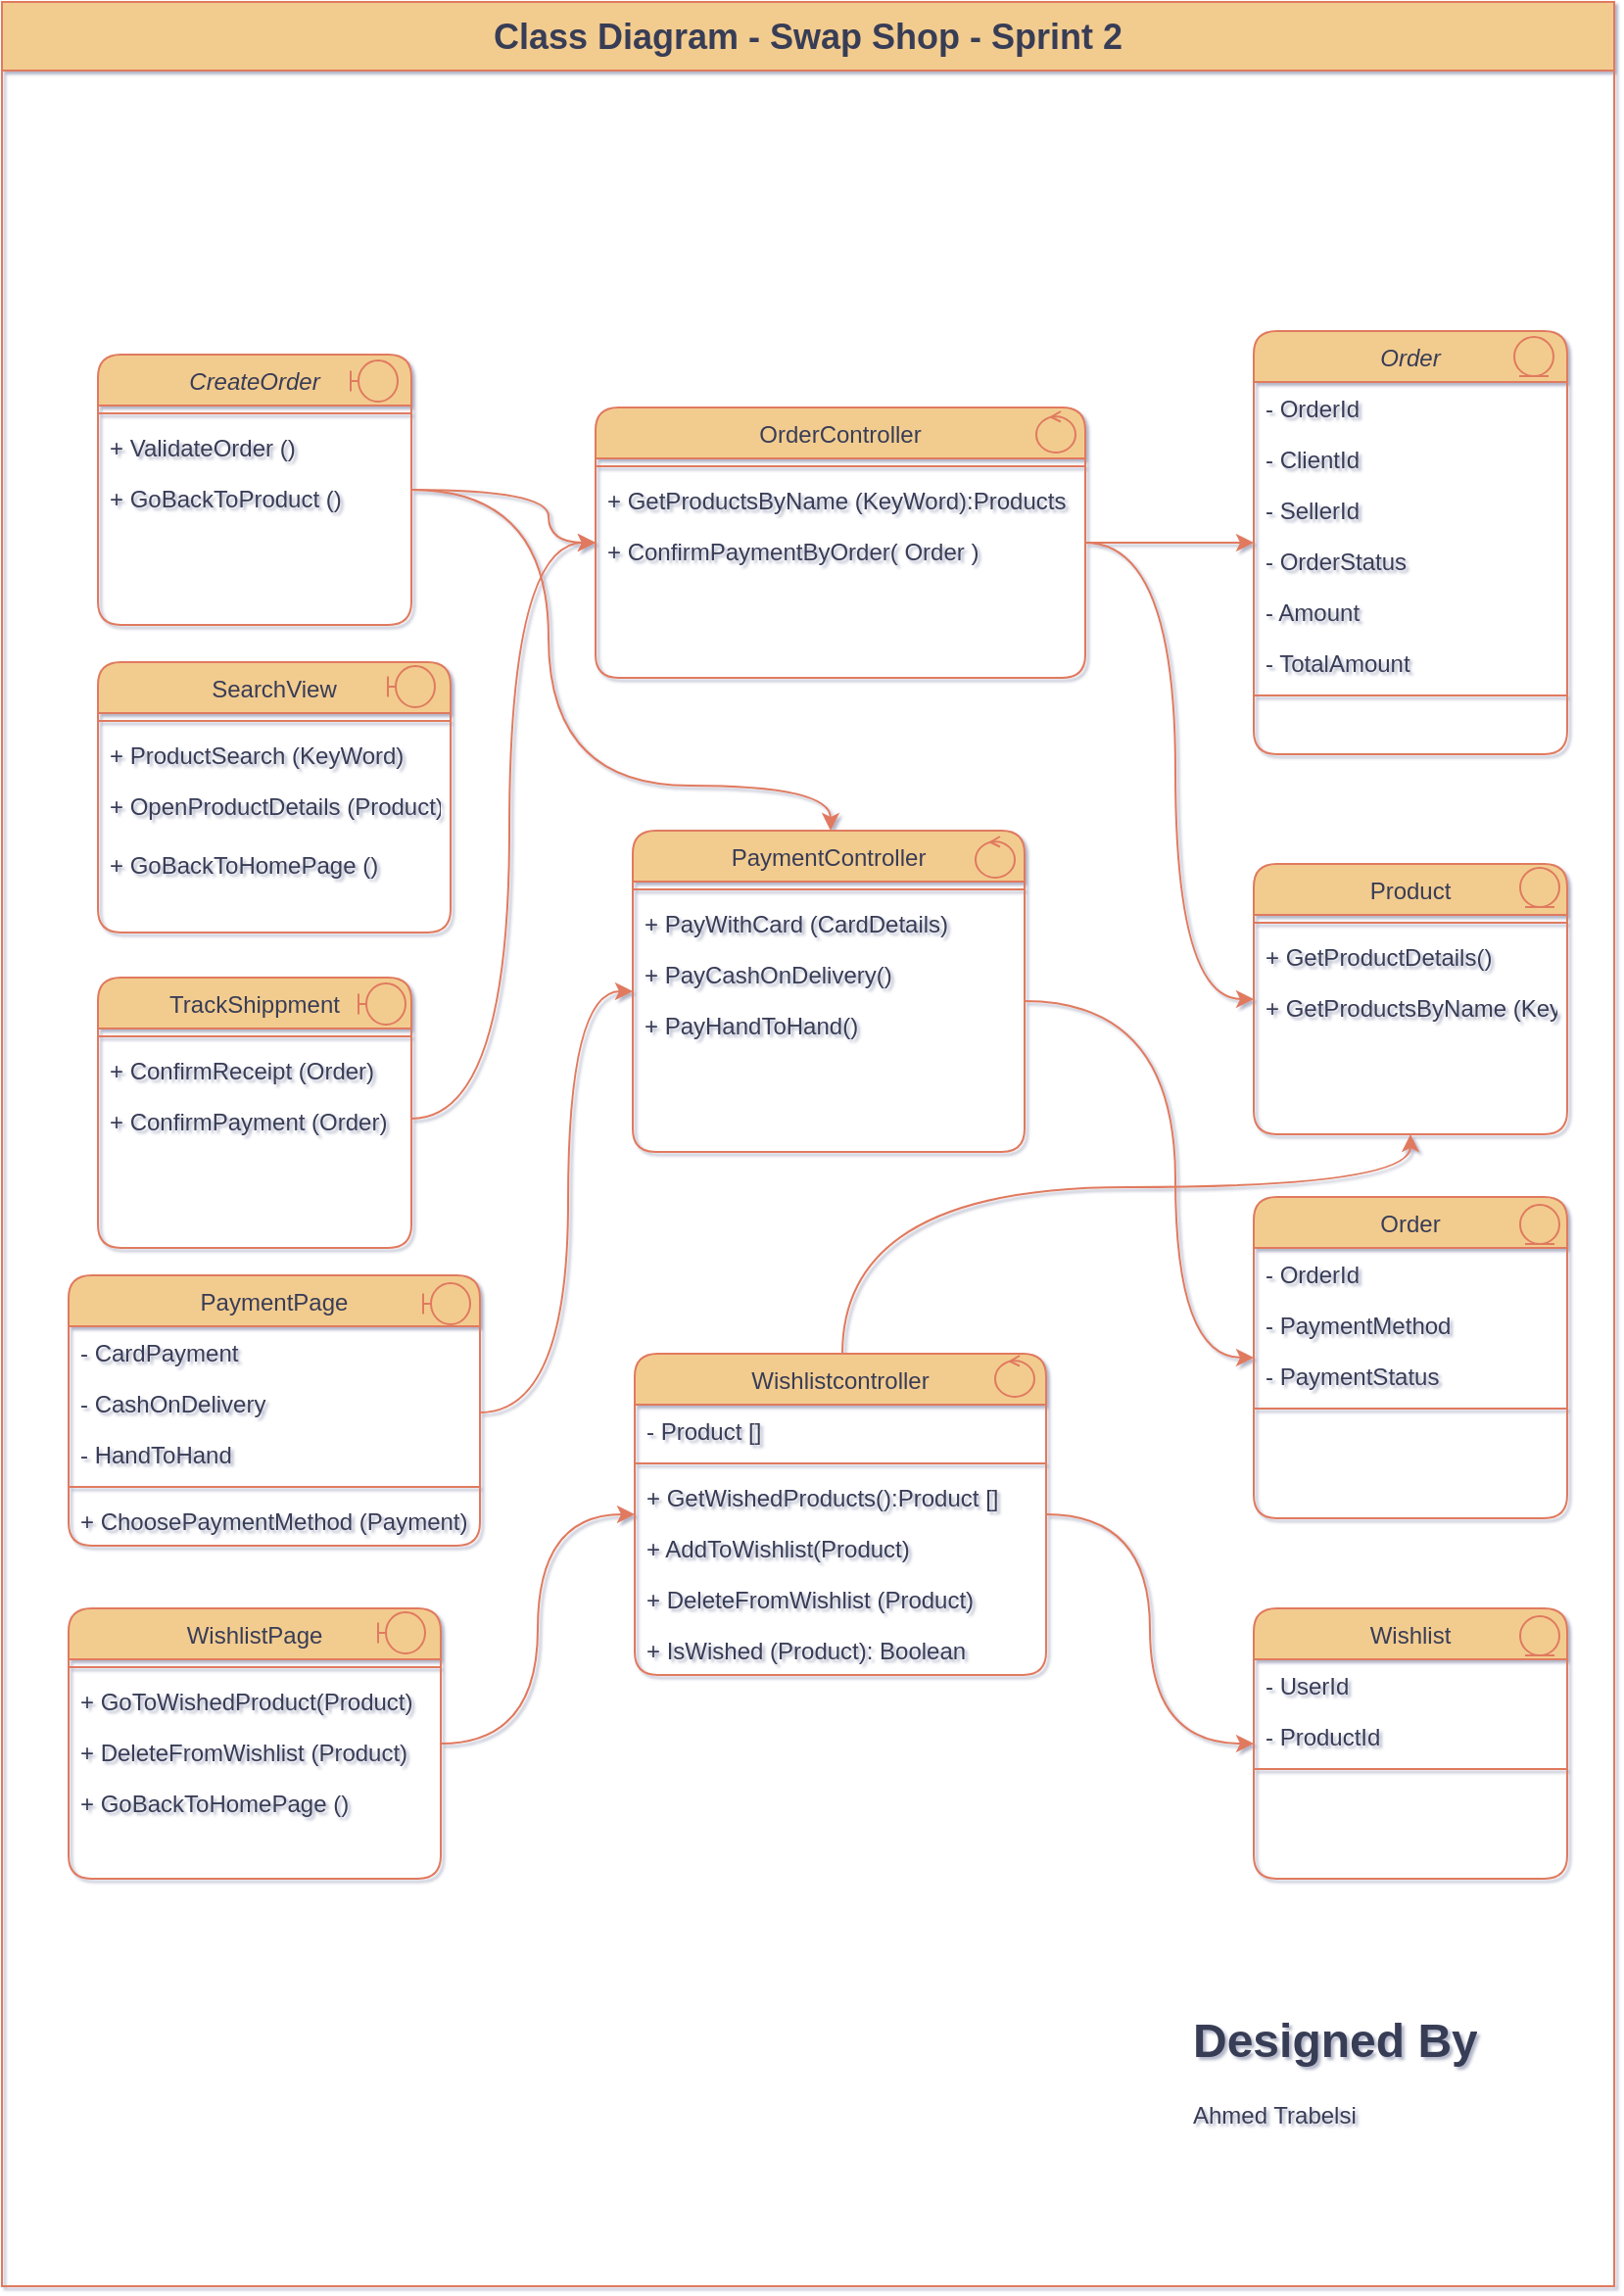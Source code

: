 <mxfile version="22.0.2" type="device">
  <diagram id="C5RBs43oDa-KdzZeNtuy" name="Page-1">
    <mxGraphModel dx="1502" dy="655" grid="0" gridSize="10" guides="1" tooltips="1" connect="1" arrows="1" fold="1" page="1" pageScale="1" pageWidth="827" pageHeight="1169" background="#ffffff" math="0" shadow="1">
      <root>
        <mxCell id="WIyWlLk6GJQsqaUBKTNV-0" />
        <mxCell id="WIyWlLk6GJQsqaUBKTNV-1" parent="WIyWlLk6GJQsqaUBKTNV-0" />
        <mxCell id="4OB7q-Y12SrqZ4wM3-Ps-79" style="edgeStyle=orthogonalEdgeStyle;orthogonalLoop=1;jettySize=auto;html=1;labelBackgroundColor=none;strokeColor=#E07A5F;fontColor=default;curved=1;" edge="1" parent="WIyWlLk6GJQsqaUBKTNV-1" source="zkfFHV4jXpPFQw0GAbJ--0" target="4OB7q-Y12SrqZ4wM3-Ps-6">
          <mxGeometry relative="1" as="geometry">
            <Array as="points">
              <mxPoint x="280" y="249" />
              <mxPoint x="280" y="276" />
            </Array>
          </mxGeometry>
        </mxCell>
        <mxCell id="4OB7q-Y12SrqZ4wM3-Ps-81" style="edgeStyle=orthogonalEdgeStyle;orthogonalLoop=1;jettySize=auto;html=1;strokeColor=#E07A5F;fontColor=#393C56;fillColor=#F2CC8F;curved=1;" edge="1" parent="WIyWlLk6GJQsqaUBKTNV-1" source="zkfFHV4jXpPFQw0GAbJ--0" target="4OB7q-Y12SrqZ4wM3-Ps-49">
          <mxGeometry relative="1" as="geometry">
            <Array as="points">
              <mxPoint x="280" y="249" />
              <mxPoint x="280" y="400" />
              <mxPoint x="424" y="400" />
            </Array>
          </mxGeometry>
        </mxCell>
        <mxCell id="zkfFHV4jXpPFQw0GAbJ--0" value="CreateOrder" style="swimlane;fontStyle=2;align=center;verticalAlign=top;childLayout=stackLayout;horizontal=1;startSize=26;horizontalStack=0;resizeParent=1;resizeLast=0;collapsible=1;marginBottom=0;rounded=1;shadow=0;strokeWidth=1;labelBackgroundColor=none;fillColor=#F2CC8F;strokeColor=#E07A5F;fontColor=#393C56;" parent="WIyWlLk6GJQsqaUBKTNV-1" vertex="1">
          <mxGeometry x="50" y="180" width="160" height="138" as="geometry">
            <mxRectangle x="230" y="140" width="160" height="26" as="alternateBounds" />
          </mxGeometry>
        </mxCell>
        <mxCell id="zkfFHV4jXpPFQw0GAbJ--4" value="" style="line;html=1;strokeWidth=1;align=left;verticalAlign=middle;spacingTop=-1;spacingLeft=3;spacingRight=3;rotatable=0;labelPosition=right;points=[];portConstraint=eastwest;labelBackgroundColor=none;fillColor=#F2CC8F;strokeColor=#E07A5F;fontColor=#393C56;rounded=1;" parent="zkfFHV4jXpPFQw0GAbJ--0" vertex="1">
          <mxGeometry y="26" width="160" height="8" as="geometry" />
        </mxCell>
        <mxCell id="zkfFHV4jXpPFQw0GAbJ--5" value="+ ValidateOrder ()" style="text;align=left;verticalAlign=top;spacingLeft=4;spacingRight=4;overflow=hidden;rotatable=0;points=[[0,0.5],[1,0.5]];portConstraint=eastwest;labelBackgroundColor=none;fontColor=#393C56;rounded=1;" parent="zkfFHV4jXpPFQw0GAbJ--0" vertex="1">
          <mxGeometry y="34" width="160" height="26" as="geometry" />
        </mxCell>
        <mxCell id="4OB7q-Y12SrqZ4wM3-Ps-61" value="+ GoBackToProduct ()" style="text;align=left;verticalAlign=top;spacingLeft=4;spacingRight=4;overflow=hidden;rotatable=0;points=[[0,0.5],[1,0.5]];portConstraint=eastwest;labelBackgroundColor=none;fontColor=#393C56;rounded=1;" vertex="1" parent="zkfFHV4jXpPFQw0GAbJ--0">
          <mxGeometry y="60" width="160" height="26" as="geometry" />
        </mxCell>
        <mxCell id="4OB7q-Y12SrqZ4wM3-Ps-24" value="Order" style="swimlane;fontStyle=2;align=center;verticalAlign=top;childLayout=stackLayout;horizontal=1;startSize=26;horizontalStack=0;resizeParent=1;resizeLast=0;collapsible=1;marginBottom=0;rounded=1;shadow=0;strokeWidth=1;labelBackgroundColor=none;fillColor=#F2CC8F;strokeColor=#E07A5F;fontColor=#393C56;" vertex="1" parent="WIyWlLk6GJQsqaUBKTNV-1">
          <mxGeometry x="640" y="168" width="160" height="216" as="geometry">
            <mxRectangle x="230" y="140" width="160" height="26" as="alternateBounds" />
          </mxGeometry>
        </mxCell>
        <mxCell id="4OB7q-Y12SrqZ4wM3-Ps-25" value="- OrderId" style="text;align=left;verticalAlign=top;spacingLeft=4;spacingRight=4;overflow=hidden;rotatable=0;points=[[0,0.5],[1,0.5]];portConstraint=eastwest;labelBackgroundColor=none;fontColor=#393C56;rounded=1;" vertex="1" parent="4OB7q-Y12SrqZ4wM3-Ps-24">
          <mxGeometry y="26" width="160" height="26" as="geometry" />
        </mxCell>
        <mxCell id="4OB7q-Y12SrqZ4wM3-Ps-26" value="- ClientId" style="text;align=left;verticalAlign=top;spacingLeft=4;spacingRight=4;overflow=hidden;rotatable=0;points=[[0,0.5],[1,0.5]];portConstraint=eastwest;rounded=1;shadow=0;html=0;labelBackgroundColor=none;fontColor=#393C56;" vertex="1" parent="4OB7q-Y12SrqZ4wM3-Ps-24">
          <mxGeometry y="52" width="160" height="26" as="geometry" />
        </mxCell>
        <mxCell id="4OB7q-Y12SrqZ4wM3-Ps-27" value="- SellerId" style="text;align=left;verticalAlign=top;spacingLeft=4;spacingRight=4;overflow=hidden;rotatable=0;points=[[0,0.5],[1,0.5]];portConstraint=eastwest;rounded=1;shadow=0;html=0;labelBackgroundColor=none;fontColor=#393C56;" vertex="1" parent="4OB7q-Y12SrqZ4wM3-Ps-24">
          <mxGeometry y="78" width="160" height="26" as="geometry" />
        </mxCell>
        <mxCell id="4OB7q-Y12SrqZ4wM3-Ps-72" value="- OrderStatus" style="text;align=left;verticalAlign=top;spacingLeft=4;spacingRight=4;overflow=hidden;rotatable=0;points=[[0,0.5],[1,0.5]];portConstraint=eastwest;rounded=1;shadow=0;html=0;labelBackgroundColor=none;fontColor=#393C56;" vertex="1" parent="4OB7q-Y12SrqZ4wM3-Ps-24">
          <mxGeometry y="104" width="160" height="26" as="geometry" />
        </mxCell>
        <mxCell id="4OB7q-Y12SrqZ4wM3-Ps-73" value="- Amount" style="text;align=left;verticalAlign=top;spacingLeft=4;spacingRight=4;overflow=hidden;rotatable=0;points=[[0,0.5],[1,0.5]];portConstraint=eastwest;rounded=1;shadow=0;html=0;labelBackgroundColor=none;fontColor=#393C56;" vertex="1" parent="4OB7q-Y12SrqZ4wM3-Ps-24">
          <mxGeometry y="130" width="160" height="26" as="geometry" />
        </mxCell>
        <mxCell id="4OB7q-Y12SrqZ4wM3-Ps-74" value="- TotalAmount" style="text;align=left;verticalAlign=top;spacingLeft=4;spacingRight=4;overflow=hidden;rotatable=0;points=[[0,0.5],[1,0.5]];portConstraint=eastwest;rounded=1;shadow=0;html=0;labelBackgroundColor=none;fontColor=#393C56;" vertex="1" parent="4OB7q-Y12SrqZ4wM3-Ps-24">
          <mxGeometry y="156" width="160" height="26" as="geometry" />
        </mxCell>
        <mxCell id="4OB7q-Y12SrqZ4wM3-Ps-28" value="" style="line;html=1;strokeWidth=1;align=left;verticalAlign=middle;spacingTop=-1;spacingLeft=3;spacingRight=3;rotatable=0;labelPosition=right;points=[];portConstraint=eastwest;labelBackgroundColor=none;fillColor=#F2CC8F;strokeColor=#E07A5F;fontColor=#393C56;rounded=1;" vertex="1" parent="4OB7q-Y12SrqZ4wM3-Ps-24">
          <mxGeometry y="182" width="160" height="8" as="geometry" />
        </mxCell>
        <mxCell id="zkfFHV4jXpPFQw0GAbJ--6" value="Product" style="swimlane;fontStyle=0;align=center;verticalAlign=top;childLayout=stackLayout;horizontal=1;startSize=26;horizontalStack=0;resizeParent=1;resizeLast=0;collapsible=1;marginBottom=0;rounded=1;shadow=0;strokeWidth=1;labelBackgroundColor=none;fillColor=#F2CC8F;strokeColor=#E07A5F;fontColor=#393C56;" parent="WIyWlLk6GJQsqaUBKTNV-1" vertex="1">
          <mxGeometry x="640" y="440" width="160" height="138" as="geometry">
            <mxRectangle x="130" y="380" width="160" height="26" as="alternateBounds" />
          </mxGeometry>
        </mxCell>
        <mxCell id="zkfFHV4jXpPFQw0GAbJ--9" value="" style="line;html=1;strokeWidth=1;align=left;verticalAlign=middle;spacingTop=-1;spacingLeft=3;spacingRight=3;rotatable=0;labelPosition=right;points=[];portConstraint=eastwest;labelBackgroundColor=none;fillColor=#F2CC8F;strokeColor=#E07A5F;fontColor=#393C56;rounded=1;" parent="zkfFHV4jXpPFQw0GAbJ--6" vertex="1">
          <mxGeometry y="26" width="160" height="8" as="geometry" />
        </mxCell>
        <mxCell id="4OB7q-Y12SrqZ4wM3-Ps-83" value="+ GetProductDetails()" style="text;align=left;verticalAlign=top;spacingLeft=4;spacingRight=4;overflow=hidden;rotatable=0;points=[[0,0.5],[1,0.5]];portConstraint=eastwest;rounded=1;shadow=0;html=0;labelBackgroundColor=none;fontColor=#393C56;" vertex="1" parent="zkfFHV4jXpPFQw0GAbJ--6">
          <mxGeometry y="34" width="160" height="26" as="geometry" />
        </mxCell>
        <mxCell id="4OB7q-Y12SrqZ4wM3-Ps-96" value="+ GetProductsByName (KeyWord):Products" style="text;align=left;verticalAlign=top;spacingLeft=4;spacingRight=4;overflow=hidden;rotatable=0;points=[[0,0.5],[1,0.5]];portConstraint=eastwest;labelBackgroundColor=none;fontColor=#393C56;rounded=1;" vertex="1" parent="zkfFHV4jXpPFQw0GAbJ--6">
          <mxGeometry y="60" width="160" height="26" as="geometry" />
        </mxCell>
        <mxCell id="4OB7q-Y12SrqZ4wM3-Ps-0" value="SearchView" style="swimlane;fontStyle=0;align=center;verticalAlign=top;childLayout=stackLayout;horizontal=1;startSize=26;horizontalStack=0;resizeParent=1;resizeLast=0;collapsible=1;marginBottom=0;rounded=1;shadow=0;strokeWidth=1;labelBackgroundColor=none;fillColor=#F2CC8F;strokeColor=#E07A5F;fontColor=#393C56;" vertex="1" parent="WIyWlLk6GJQsqaUBKTNV-1">
          <mxGeometry x="50" y="337" width="180" height="138" as="geometry">
            <mxRectangle x="130" y="380" width="160" height="26" as="alternateBounds" />
          </mxGeometry>
        </mxCell>
        <mxCell id="4OB7q-Y12SrqZ4wM3-Ps-3" value="" style="line;html=1;strokeWidth=1;align=left;verticalAlign=middle;spacingTop=-1;spacingLeft=3;spacingRight=3;rotatable=0;labelPosition=right;points=[];portConstraint=eastwest;labelBackgroundColor=none;fillColor=#F2CC8F;strokeColor=#E07A5F;fontColor=#393C56;rounded=1;" vertex="1" parent="4OB7q-Y12SrqZ4wM3-Ps-0">
          <mxGeometry y="26" width="180" height="8" as="geometry" />
        </mxCell>
        <mxCell id="4OB7q-Y12SrqZ4wM3-Ps-4" value="+ ProductSearch (KeyWord)" style="text;align=left;verticalAlign=top;spacingLeft=4;spacingRight=4;overflow=hidden;rotatable=0;points=[[0,0.5],[1,0.5]];portConstraint=eastwest;fontStyle=0;labelBackgroundColor=none;fontColor=#393C56;rounded=1;" vertex="1" parent="4OB7q-Y12SrqZ4wM3-Ps-0">
          <mxGeometry y="34" width="180" height="26" as="geometry" />
        </mxCell>
        <mxCell id="4OB7q-Y12SrqZ4wM3-Ps-5" value="+ OpenProductDetails (Product)" style="text;align=left;verticalAlign=top;spacingLeft=4;spacingRight=4;overflow=hidden;rotatable=0;points=[[0,0.5],[1,0.5]];portConstraint=eastwest;labelBackgroundColor=none;fontColor=#393C56;rounded=1;" vertex="1" parent="4OB7q-Y12SrqZ4wM3-Ps-0">
          <mxGeometry y="60" width="180" height="30" as="geometry" />
        </mxCell>
        <mxCell id="4OB7q-Y12SrqZ4wM3-Ps-62" value="+ GoBackToHomePage ()" style="text;align=left;verticalAlign=top;spacingLeft=4;spacingRight=4;overflow=hidden;rotatable=0;points=[[0,0.5],[1,0.5]];portConstraint=eastwest;labelBackgroundColor=none;fontColor=#393C56;rounded=1;" vertex="1" parent="4OB7q-Y12SrqZ4wM3-Ps-0">
          <mxGeometry y="90" width="180" height="30" as="geometry" />
        </mxCell>
        <mxCell id="4OB7q-Y12SrqZ4wM3-Ps-103" style="edgeStyle=orthogonalEdgeStyle;orthogonalLoop=1;jettySize=auto;html=1;strokeColor=#E07A5F;fontColor=#393C56;fillColor=#F2CC8F;curved=1;" edge="1" parent="WIyWlLk6GJQsqaUBKTNV-1" source="4OB7q-Y12SrqZ4wM3-Ps-12" target="4OB7q-Y12SrqZ4wM3-Ps-18">
          <mxGeometry relative="1" as="geometry" />
        </mxCell>
        <mxCell id="4OB7q-Y12SrqZ4wM3-Ps-12" value="WishlistPage" style="swimlane;fontStyle=0;align=center;verticalAlign=top;childLayout=stackLayout;horizontal=1;startSize=26;horizontalStack=0;resizeParent=1;resizeLast=0;collapsible=1;marginBottom=0;rounded=1;shadow=0;strokeWidth=1;labelBackgroundColor=none;fillColor=#F2CC8F;strokeColor=#E07A5F;fontColor=#393C56;" vertex="1" parent="WIyWlLk6GJQsqaUBKTNV-1">
          <mxGeometry x="35" y="820" width="190" height="138" as="geometry">
            <mxRectangle x="130" y="380" width="160" height="26" as="alternateBounds" />
          </mxGeometry>
        </mxCell>
        <mxCell id="4OB7q-Y12SrqZ4wM3-Ps-15" value="" style="line;html=1;strokeWidth=1;align=left;verticalAlign=middle;spacingTop=-1;spacingLeft=3;spacingRight=3;rotatable=0;labelPosition=right;points=[];portConstraint=eastwest;labelBackgroundColor=none;fillColor=#F2CC8F;strokeColor=#E07A5F;fontColor=#393C56;rounded=1;" vertex="1" parent="4OB7q-Y12SrqZ4wM3-Ps-12">
          <mxGeometry y="26" width="190" height="8" as="geometry" />
        </mxCell>
        <mxCell id="4OB7q-Y12SrqZ4wM3-Ps-13" value="+ GoToWishedProduct(Product)" style="text;align=left;verticalAlign=top;spacingLeft=4;spacingRight=4;overflow=hidden;rotatable=0;points=[[0,0.5],[1,0.5]];portConstraint=eastwest;labelBackgroundColor=none;fontColor=#393C56;rounded=1;" vertex="1" parent="4OB7q-Y12SrqZ4wM3-Ps-12">
          <mxGeometry y="34" width="190" height="26" as="geometry" />
        </mxCell>
        <mxCell id="4OB7q-Y12SrqZ4wM3-Ps-63" value="+ DeleteFromWishlist (Product)" style="text;align=left;verticalAlign=top;spacingLeft=4;spacingRight=4;overflow=hidden;rotatable=0;points=[[0,0.5],[1,0.5]];portConstraint=eastwest;labelBackgroundColor=none;fontColor=#393C56;rounded=1;" vertex="1" parent="4OB7q-Y12SrqZ4wM3-Ps-12">
          <mxGeometry y="60" width="190" height="26" as="geometry" />
        </mxCell>
        <mxCell id="4OB7q-Y12SrqZ4wM3-Ps-64" value="+ GoBackToHomePage ()" style="text;align=left;verticalAlign=top;spacingLeft=4;spacingRight=4;overflow=hidden;rotatable=0;points=[[0,0.5],[1,0.5]];portConstraint=eastwest;labelBackgroundColor=none;fontColor=#393C56;rounded=1;" vertex="1" parent="4OB7q-Y12SrqZ4wM3-Ps-12">
          <mxGeometry y="86" width="190" height="26" as="geometry" />
        </mxCell>
        <mxCell id="4OB7q-Y12SrqZ4wM3-Ps-97" style="edgeStyle=orthogonalEdgeStyle;orthogonalLoop=1;jettySize=auto;html=1;strokeColor=#E07A5F;fontColor=#393C56;fillColor=#F2CC8F;curved=1;" edge="1" parent="WIyWlLk6GJQsqaUBKTNV-1" source="4OB7q-Y12SrqZ4wM3-Ps-37" target="4OB7q-Y12SrqZ4wM3-Ps-6">
          <mxGeometry relative="1" as="geometry">
            <Array as="points">
              <mxPoint x="260" y="570" />
              <mxPoint x="260" y="276" />
            </Array>
          </mxGeometry>
        </mxCell>
        <mxCell id="4OB7q-Y12SrqZ4wM3-Ps-37" value="TrackShippment" style="swimlane;fontStyle=0;align=center;verticalAlign=top;childLayout=stackLayout;horizontal=1;startSize=26;horizontalStack=0;resizeParent=1;resizeLast=0;collapsible=1;marginBottom=0;rounded=1;shadow=0;strokeWidth=1;labelBackgroundColor=none;fillColor=#F2CC8F;strokeColor=#E07A5F;fontColor=#393C56;" vertex="1" parent="WIyWlLk6GJQsqaUBKTNV-1">
          <mxGeometry x="50" y="498" width="160" height="138" as="geometry">
            <mxRectangle x="130" y="380" width="160" height="26" as="alternateBounds" />
          </mxGeometry>
        </mxCell>
        <mxCell id="4OB7q-Y12SrqZ4wM3-Ps-40" value="" style="line;html=1;strokeWidth=1;align=left;verticalAlign=middle;spacingTop=-1;spacingLeft=3;spacingRight=3;rotatable=0;labelPosition=right;points=[];portConstraint=eastwest;labelBackgroundColor=none;fillColor=#F2CC8F;strokeColor=#E07A5F;fontColor=#393C56;rounded=1;" vertex="1" parent="4OB7q-Y12SrqZ4wM3-Ps-37">
          <mxGeometry y="26" width="160" height="8" as="geometry" />
        </mxCell>
        <mxCell id="4OB7q-Y12SrqZ4wM3-Ps-38" value="+ ConfirmReceipt (Order)" style="text;align=left;verticalAlign=top;spacingLeft=4;spacingRight=4;overflow=hidden;rotatable=0;points=[[0,0.5],[1,0.5]];portConstraint=eastwest;labelBackgroundColor=none;fontColor=#393C56;rounded=1;" vertex="1" parent="4OB7q-Y12SrqZ4wM3-Ps-37">
          <mxGeometry y="34" width="160" height="26" as="geometry" />
        </mxCell>
        <mxCell id="4OB7q-Y12SrqZ4wM3-Ps-125" value="+ ConfirmPayment (Order)" style="text;align=left;verticalAlign=top;spacingLeft=4;spacingRight=4;overflow=hidden;rotatable=0;points=[[0,0.5],[1,0.5]];portConstraint=eastwest;labelBackgroundColor=none;fontColor=#393C56;rounded=1;" vertex="1" parent="4OB7q-Y12SrqZ4wM3-Ps-37">
          <mxGeometry y="60" width="160" height="26" as="geometry" />
        </mxCell>
        <mxCell id="4OB7q-Y12SrqZ4wM3-Ps-98" style="edgeStyle=orthogonalEdgeStyle;orthogonalLoop=1;jettySize=auto;html=1;strokeColor=#E07A5F;fontColor=#393C56;fillColor=#F2CC8F;curved=1;" edge="1" parent="WIyWlLk6GJQsqaUBKTNV-1" source="4OB7q-Y12SrqZ4wM3-Ps-43" target="4OB7q-Y12SrqZ4wM3-Ps-49">
          <mxGeometry relative="1" as="geometry">
            <Array as="points">
              <mxPoint x="290" y="720" />
              <mxPoint x="290" y="505" />
            </Array>
          </mxGeometry>
        </mxCell>
        <mxCell id="4OB7q-Y12SrqZ4wM3-Ps-43" value="PaymentPage" style="swimlane;fontStyle=0;align=center;verticalAlign=top;childLayout=stackLayout;horizontal=1;startSize=26;horizontalStack=0;resizeParent=1;resizeLast=0;collapsible=1;marginBottom=0;rounded=1;shadow=0;strokeWidth=1;labelBackgroundColor=none;fillColor=#F2CC8F;strokeColor=#E07A5F;fontColor=#393C56;" vertex="1" parent="WIyWlLk6GJQsqaUBKTNV-1">
          <mxGeometry x="35" y="650" width="210" height="138" as="geometry">
            <mxRectangle x="130" y="380" width="160" height="26" as="alternateBounds" />
          </mxGeometry>
        </mxCell>
        <mxCell id="4OB7q-Y12SrqZ4wM3-Ps-44" value="- CardPayment" style="text;align=left;verticalAlign=top;spacingLeft=4;spacingRight=4;overflow=hidden;rotatable=0;points=[[0,0.5],[1,0.5]];portConstraint=eastwest;labelBackgroundColor=none;fontColor=#393C56;rounded=1;" vertex="1" parent="4OB7q-Y12SrqZ4wM3-Ps-43">
          <mxGeometry y="26" width="210" height="26" as="geometry" />
        </mxCell>
        <mxCell id="4OB7q-Y12SrqZ4wM3-Ps-45" value="- CashOnDelivery" style="text;align=left;verticalAlign=top;spacingLeft=4;spacingRight=4;overflow=hidden;rotatable=0;points=[[0,0.5],[1,0.5]];portConstraint=eastwest;rounded=1;shadow=0;html=0;labelBackgroundColor=none;fontColor=#393C56;" vertex="1" parent="4OB7q-Y12SrqZ4wM3-Ps-43">
          <mxGeometry y="52" width="210" height="26" as="geometry" />
        </mxCell>
        <mxCell id="4OB7q-Y12SrqZ4wM3-Ps-65" value="- HandToHand" style="text;align=left;verticalAlign=top;spacingLeft=4;spacingRight=4;overflow=hidden;rotatable=0;points=[[0,0.5],[1,0.5]];portConstraint=eastwest;rounded=1;shadow=0;html=0;labelBackgroundColor=none;fontColor=#393C56;" vertex="1" parent="4OB7q-Y12SrqZ4wM3-Ps-43">
          <mxGeometry y="78" width="210" height="26" as="geometry" />
        </mxCell>
        <mxCell id="4OB7q-Y12SrqZ4wM3-Ps-46" value="" style="line;html=1;strokeWidth=1;align=left;verticalAlign=middle;spacingTop=-1;spacingLeft=3;spacingRight=3;rotatable=0;labelPosition=right;points=[];portConstraint=eastwest;labelBackgroundColor=none;fillColor=#F2CC8F;strokeColor=#E07A5F;fontColor=#393C56;rounded=1;" vertex="1" parent="4OB7q-Y12SrqZ4wM3-Ps-43">
          <mxGeometry y="104" width="210" height="8" as="geometry" />
        </mxCell>
        <mxCell id="4OB7q-Y12SrqZ4wM3-Ps-48" value="+ ChoosePaymentMethod (Payment)" style="text;align=left;verticalAlign=top;spacingLeft=4;spacingRight=4;overflow=hidden;rotatable=0;points=[[0,0.5],[1,0.5]];portConstraint=eastwest;labelBackgroundColor=none;fontColor=#393C56;rounded=1;" vertex="1" parent="4OB7q-Y12SrqZ4wM3-Ps-43">
          <mxGeometry y="112" width="210" height="26" as="geometry" />
        </mxCell>
        <mxCell id="4OB7q-Y12SrqZ4wM3-Ps-86" style="edgeStyle=orthogonalEdgeStyle;orthogonalLoop=1;jettySize=auto;html=1;strokeColor=#E07A5F;fontColor=#393C56;fillColor=#F2CC8F;curved=1;" edge="1" parent="WIyWlLk6GJQsqaUBKTNV-1" source="4OB7q-Y12SrqZ4wM3-Ps-49" target="4OB7q-Y12SrqZ4wM3-Ps-55">
          <mxGeometry relative="1" as="geometry">
            <Array as="points">
              <mxPoint x="600" y="510" />
              <mxPoint x="600" y="692" />
            </Array>
          </mxGeometry>
        </mxCell>
        <mxCell id="4OB7q-Y12SrqZ4wM3-Ps-49" value="PaymentController" style="swimlane;fontStyle=0;align=center;verticalAlign=top;childLayout=stackLayout;horizontal=1;startSize=26;horizontalStack=0;resizeParent=1;resizeLast=0;collapsible=1;marginBottom=0;rounded=1;shadow=0;strokeWidth=1;labelBackgroundColor=none;fillColor=#F2CC8F;strokeColor=#E07A5F;fontColor=#393C56;" vertex="1" parent="WIyWlLk6GJQsqaUBKTNV-1">
          <mxGeometry x="323" y="423" width="200" height="164" as="geometry">
            <mxRectangle x="130" y="380" width="160" height="26" as="alternateBounds" />
          </mxGeometry>
        </mxCell>
        <mxCell id="4OB7q-Y12SrqZ4wM3-Ps-52" value="" style="line;html=1;strokeWidth=1;align=left;verticalAlign=middle;spacingTop=-1;spacingLeft=3;spacingRight=3;rotatable=0;labelPosition=right;points=[];portConstraint=eastwest;labelBackgroundColor=none;fillColor=#F2CC8F;strokeColor=#E07A5F;fontColor=#393C56;rounded=1;" vertex="1" parent="4OB7q-Y12SrqZ4wM3-Ps-49">
          <mxGeometry y="26" width="200" height="8" as="geometry" />
        </mxCell>
        <mxCell id="4OB7q-Y12SrqZ4wM3-Ps-71" value="+ PayWithCard (CardDetails)" style="text;align=left;verticalAlign=top;spacingLeft=4;spacingRight=4;overflow=hidden;rotatable=0;points=[[0,0.5],[1,0.5]];portConstraint=eastwest;labelBackgroundColor=none;fontColor=#393C56;rounded=1;" vertex="1" parent="4OB7q-Y12SrqZ4wM3-Ps-49">
          <mxGeometry y="34" width="200" height="26" as="geometry" />
        </mxCell>
        <mxCell id="4OB7q-Y12SrqZ4wM3-Ps-54" value="+ PayCashOnDelivery()" style="text;align=left;verticalAlign=top;spacingLeft=4;spacingRight=4;overflow=hidden;rotatable=0;points=[[0,0.5],[1,0.5]];portConstraint=eastwest;labelBackgroundColor=none;fontColor=#393C56;rounded=1;" vertex="1" parent="4OB7q-Y12SrqZ4wM3-Ps-49">
          <mxGeometry y="60" width="200" height="26" as="geometry" />
        </mxCell>
        <mxCell id="4OB7q-Y12SrqZ4wM3-Ps-70" value="+ PayHandToHand()" style="text;align=left;verticalAlign=top;spacingLeft=4;spacingRight=4;overflow=hidden;rotatable=0;points=[[0,0.5],[1,0.5]];portConstraint=eastwest;labelBackgroundColor=none;fontColor=#393C56;rounded=1;" vertex="1" parent="4OB7q-Y12SrqZ4wM3-Ps-49">
          <mxGeometry y="86" width="200" height="26" as="geometry" />
        </mxCell>
        <mxCell id="4OB7q-Y12SrqZ4wM3-Ps-55" value="Order" style="swimlane;fontStyle=0;align=center;verticalAlign=top;childLayout=stackLayout;horizontal=1;startSize=26;horizontalStack=0;resizeParent=1;resizeLast=0;collapsible=1;marginBottom=0;rounded=1;shadow=0;strokeWidth=1;labelBackgroundColor=none;fillColor=#F2CC8F;strokeColor=#E07A5F;fontColor=#393C56;" vertex="1" parent="WIyWlLk6GJQsqaUBKTNV-1">
          <mxGeometry x="640" y="610" width="160" height="164" as="geometry">
            <mxRectangle x="130" y="380" width="160" height="26" as="alternateBounds" />
          </mxGeometry>
        </mxCell>
        <mxCell id="4OB7q-Y12SrqZ4wM3-Ps-56" value="- OrderId" style="text;align=left;verticalAlign=top;spacingLeft=4;spacingRight=4;overflow=hidden;rotatable=0;points=[[0,0.5],[1,0.5]];portConstraint=eastwest;labelBackgroundColor=none;fontColor=#393C56;rounded=1;" vertex="1" parent="4OB7q-Y12SrqZ4wM3-Ps-55">
          <mxGeometry y="26" width="160" height="26" as="geometry" />
        </mxCell>
        <mxCell id="4OB7q-Y12SrqZ4wM3-Ps-57" value="- PaymentMethod" style="text;align=left;verticalAlign=top;spacingLeft=4;spacingRight=4;overflow=hidden;rotatable=0;points=[[0,0.5],[1,0.5]];portConstraint=eastwest;rounded=1;shadow=0;html=0;labelBackgroundColor=none;fontColor=#393C56;" vertex="1" parent="4OB7q-Y12SrqZ4wM3-Ps-55">
          <mxGeometry y="52" width="160" height="26" as="geometry" />
        </mxCell>
        <mxCell id="4OB7q-Y12SrqZ4wM3-Ps-75" value="- PaymentStatus" style="text;align=left;verticalAlign=top;spacingLeft=4;spacingRight=4;overflow=hidden;rotatable=0;points=[[0,0.5],[1,0.5]];portConstraint=eastwest;rounded=1;shadow=0;html=0;labelBackgroundColor=none;fontColor=#393C56;" vertex="1" parent="4OB7q-Y12SrqZ4wM3-Ps-55">
          <mxGeometry y="78" width="160" height="26" as="geometry" />
        </mxCell>
        <mxCell id="4OB7q-Y12SrqZ4wM3-Ps-58" value="" style="line;html=1;strokeWidth=1;align=left;verticalAlign=middle;spacingTop=-1;spacingLeft=3;spacingRight=3;rotatable=0;labelPosition=right;points=[];portConstraint=eastwest;labelBackgroundColor=none;fillColor=#F2CC8F;strokeColor=#E07A5F;fontColor=#393C56;rounded=1;" vertex="1" parent="4OB7q-Y12SrqZ4wM3-Ps-55">
          <mxGeometry y="104" width="160" height="8" as="geometry" />
        </mxCell>
        <mxCell id="4OB7q-Y12SrqZ4wM3-Ps-31" value="Wishlist" style="swimlane;fontStyle=0;align=center;verticalAlign=top;childLayout=stackLayout;horizontal=1;startSize=26;horizontalStack=0;resizeParent=1;resizeLast=0;collapsible=1;marginBottom=0;rounded=1;shadow=0;strokeWidth=1;labelBackgroundColor=none;fillColor=#F2CC8F;strokeColor=#E07A5F;fontColor=#393C56;" vertex="1" parent="WIyWlLk6GJQsqaUBKTNV-1">
          <mxGeometry x="640" y="820" width="160" height="138" as="geometry">
            <mxRectangle x="130" y="380" width="160" height="26" as="alternateBounds" />
          </mxGeometry>
        </mxCell>
        <mxCell id="4OB7q-Y12SrqZ4wM3-Ps-32" value="- UserId" style="text;align=left;verticalAlign=top;spacingLeft=4;spacingRight=4;overflow=hidden;rotatable=0;points=[[0,0.5],[1,0.5]];portConstraint=eastwest;labelBackgroundColor=none;fontColor=#393C56;rounded=1;" vertex="1" parent="4OB7q-Y12SrqZ4wM3-Ps-31">
          <mxGeometry y="26" width="160" height="26" as="geometry" />
        </mxCell>
        <mxCell id="4OB7q-Y12SrqZ4wM3-Ps-33" value="- ProductId" style="text;align=left;verticalAlign=top;spacingLeft=4;spacingRight=4;overflow=hidden;rotatable=0;points=[[0,0.5],[1,0.5]];portConstraint=eastwest;rounded=1;shadow=0;html=0;labelBackgroundColor=none;fontColor=#393C56;" vertex="1" parent="4OB7q-Y12SrqZ4wM3-Ps-31">
          <mxGeometry y="52" width="160" height="26" as="geometry" />
        </mxCell>
        <mxCell id="4OB7q-Y12SrqZ4wM3-Ps-34" value="" style="line;html=1;strokeWidth=1;align=left;verticalAlign=middle;spacingTop=-1;spacingLeft=3;spacingRight=3;rotatable=0;labelPosition=right;points=[];portConstraint=eastwest;labelBackgroundColor=none;fillColor=#F2CC8F;strokeColor=#E07A5F;fontColor=#393C56;rounded=1;" vertex="1" parent="4OB7q-Y12SrqZ4wM3-Ps-31">
          <mxGeometry y="78" width="160" height="8" as="geometry" />
        </mxCell>
        <mxCell id="4OB7q-Y12SrqZ4wM3-Ps-101" style="edgeStyle=orthogonalEdgeStyle;orthogonalLoop=1;jettySize=auto;html=1;strokeColor=#E07A5F;fontColor=#393C56;fillColor=#F2CC8F;curved=1;" edge="1" parent="WIyWlLk6GJQsqaUBKTNV-1" source="4OB7q-Y12SrqZ4wM3-Ps-18" target="zkfFHV4jXpPFQw0GAbJ--6">
          <mxGeometry relative="1" as="geometry">
            <Array as="points">
              <mxPoint x="430" y="605" />
              <mxPoint x="720" y="605" />
            </Array>
          </mxGeometry>
        </mxCell>
        <mxCell id="4OB7q-Y12SrqZ4wM3-Ps-102" style="edgeStyle=orthogonalEdgeStyle;orthogonalLoop=1;jettySize=auto;html=1;strokeColor=#E07A5F;fontColor=#393C56;fillColor=#F2CC8F;curved=1;" edge="1" parent="WIyWlLk6GJQsqaUBKTNV-1" source="4OB7q-Y12SrqZ4wM3-Ps-18" target="4OB7q-Y12SrqZ4wM3-Ps-31">
          <mxGeometry relative="1" as="geometry" />
        </mxCell>
        <mxCell id="4OB7q-Y12SrqZ4wM3-Ps-18" value="Wishlistcontroller" style="swimlane;fontStyle=0;align=center;verticalAlign=top;childLayout=stackLayout;horizontal=1;startSize=26;horizontalStack=0;resizeParent=1;resizeLast=0;collapsible=1;marginBottom=0;rounded=1;shadow=0;strokeWidth=1;labelBackgroundColor=none;fillColor=#F2CC8F;strokeColor=#E07A5F;fontColor=#393C56;" vertex="1" parent="WIyWlLk6GJQsqaUBKTNV-1">
          <mxGeometry x="324" y="690" width="210" height="164" as="geometry">
            <mxRectangle x="130" y="380" width="160" height="26" as="alternateBounds" />
          </mxGeometry>
        </mxCell>
        <mxCell id="4OB7q-Y12SrqZ4wM3-Ps-19" value="- Product []" style="text;align=left;verticalAlign=top;spacingLeft=4;spacingRight=4;overflow=hidden;rotatable=0;points=[[0,0.5],[1,0.5]];portConstraint=eastwest;labelBackgroundColor=none;fontColor=#393C56;rounded=1;" vertex="1" parent="4OB7q-Y12SrqZ4wM3-Ps-18">
          <mxGeometry y="26" width="210" height="26" as="geometry" />
        </mxCell>
        <mxCell id="4OB7q-Y12SrqZ4wM3-Ps-21" value="" style="line;html=1;strokeWidth=1;align=left;verticalAlign=middle;spacingTop=-1;spacingLeft=3;spacingRight=3;rotatable=0;labelPosition=right;points=[];portConstraint=eastwest;labelBackgroundColor=none;fillColor=#F2CC8F;strokeColor=#E07A5F;fontColor=#393C56;rounded=1;" vertex="1" parent="4OB7q-Y12SrqZ4wM3-Ps-18">
          <mxGeometry y="52" width="210" height="8" as="geometry" />
        </mxCell>
        <mxCell id="4OB7q-Y12SrqZ4wM3-Ps-23" value="+ GetWishedProducts():Product []" style="text;align=left;verticalAlign=top;spacingLeft=4;spacingRight=4;overflow=hidden;rotatable=0;points=[[0,0.5],[1,0.5]];portConstraint=eastwest;labelBackgroundColor=none;fontColor=#393C56;rounded=1;" vertex="1" parent="4OB7q-Y12SrqZ4wM3-Ps-18">
          <mxGeometry y="60" width="210" height="26" as="geometry" />
        </mxCell>
        <mxCell id="4OB7q-Y12SrqZ4wM3-Ps-67" value="+ AddToWishlist(Product)" style="text;align=left;verticalAlign=top;spacingLeft=4;spacingRight=4;overflow=hidden;rotatable=0;points=[[0,0.5],[1,0.5]];portConstraint=eastwest;labelBackgroundColor=none;fontColor=#393C56;rounded=1;" vertex="1" parent="4OB7q-Y12SrqZ4wM3-Ps-18">
          <mxGeometry y="86" width="210" height="26" as="geometry" />
        </mxCell>
        <mxCell id="4OB7q-Y12SrqZ4wM3-Ps-68" value="+ DeleteFromWishlist (Product)" style="text;align=left;verticalAlign=top;spacingLeft=4;spacingRight=4;overflow=hidden;rotatable=0;points=[[0,0.5],[1,0.5]];portConstraint=eastwest;labelBackgroundColor=none;fontColor=#393C56;rounded=1;" vertex="1" parent="4OB7q-Y12SrqZ4wM3-Ps-18">
          <mxGeometry y="112" width="210" height="26" as="geometry" />
        </mxCell>
        <mxCell id="4OB7q-Y12SrqZ4wM3-Ps-69" value="+ IsWished (Product): Boolean" style="text;align=left;verticalAlign=top;spacingLeft=4;spacingRight=4;overflow=hidden;rotatable=0;points=[[0,0.5],[1,0.5]];portConstraint=eastwest;labelBackgroundColor=none;fontColor=#393C56;rounded=1;" vertex="1" parent="4OB7q-Y12SrqZ4wM3-Ps-18">
          <mxGeometry y="138" width="210" height="26" as="geometry" />
        </mxCell>
        <mxCell id="4OB7q-Y12SrqZ4wM3-Ps-82" style="edgeStyle=orthogonalEdgeStyle;orthogonalLoop=1;jettySize=auto;html=1;strokeColor=#E07A5F;fontColor=#393C56;fillColor=#F2CC8F;curved=1;" edge="1" parent="WIyWlLk6GJQsqaUBKTNV-1" source="4OB7q-Y12SrqZ4wM3-Ps-6" target="zkfFHV4jXpPFQw0GAbJ--6">
          <mxGeometry relative="1" as="geometry">
            <Array as="points">
              <mxPoint x="600" y="276" />
              <mxPoint x="600" y="509" />
            </Array>
          </mxGeometry>
        </mxCell>
        <mxCell id="4OB7q-Y12SrqZ4wM3-Ps-84" style="edgeStyle=orthogonalEdgeStyle;orthogonalLoop=1;jettySize=auto;html=1;strokeColor=#E07A5F;fontColor=#393C56;fillColor=#F2CC8F;curved=1;" edge="1" parent="WIyWlLk6GJQsqaUBKTNV-1" source="4OB7q-Y12SrqZ4wM3-Ps-6" target="4OB7q-Y12SrqZ4wM3-Ps-24">
          <mxGeometry relative="1" as="geometry" />
        </mxCell>
        <mxCell id="4OB7q-Y12SrqZ4wM3-Ps-6" value="OrderController" style="swimlane;fontStyle=0;align=center;verticalAlign=top;childLayout=stackLayout;horizontal=1;startSize=26;horizontalStack=0;resizeParent=1;resizeLast=0;collapsible=1;marginBottom=0;rounded=1;shadow=0;strokeWidth=1;labelBackgroundColor=none;fillColor=#F2CC8F;strokeColor=#E07A5F;fontColor=#393C56;" vertex="1" parent="WIyWlLk6GJQsqaUBKTNV-1">
          <mxGeometry x="304" y="207" width="250" height="138" as="geometry">
            <mxRectangle x="130" y="380" width="160" height="26" as="alternateBounds" />
          </mxGeometry>
        </mxCell>
        <mxCell id="4OB7q-Y12SrqZ4wM3-Ps-9" value="" style="line;html=1;strokeWidth=1;align=left;verticalAlign=middle;spacingTop=-1;spacingLeft=3;spacingRight=3;rotatable=0;labelPosition=right;points=[];portConstraint=eastwest;labelBackgroundColor=none;fillColor=#F2CC8F;strokeColor=#E07A5F;fontColor=#393C56;rounded=1;" vertex="1" parent="4OB7q-Y12SrqZ4wM3-Ps-6">
          <mxGeometry y="26" width="250" height="8" as="geometry" />
        </mxCell>
        <mxCell id="4OB7q-Y12SrqZ4wM3-Ps-7" value="+ GetProductsByName (KeyWord):Products" style="text;align=left;verticalAlign=top;spacingLeft=4;spacingRight=4;overflow=hidden;rotatable=0;points=[[0,0.5],[1,0.5]];portConstraint=eastwest;labelBackgroundColor=none;fontColor=#393C56;rounded=1;" vertex="1" parent="4OB7q-Y12SrqZ4wM3-Ps-6">
          <mxGeometry y="34" width="250" height="26" as="geometry" />
        </mxCell>
        <mxCell id="4OB7q-Y12SrqZ4wM3-Ps-126" value="+ ConfirmPaymentByOrder( Order )" style="text;align=left;verticalAlign=top;spacingLeft=4;spacingRight=4;overflow=hidden;rotatable=0;points=[[0,0.5],[1,0.5]];portConstraint=eastwest;labelBackgroundColor=none;fontColor=#393C56;rounded=1;" vertex="1" parent="4OB7q-Y12SrqZ4wM3-Ps-6">
          <mxGeometry y="60" width="250" height="26" as="geometry" />
        </mxCell>
        <mxCell id="4OB7q-Y12SrqZ4wM3-Ps-105" value="" style="ellipse;shape=umlEntity;whiteSpace=wrap;html=1;strokeColor=#E07A5F;fontColor=#393C56;fillColor=#F2CC8F;" vertex="1" parent="WIyWlLk6GJQsqaUBKTNV-1">
          <mxGeometry x="773" y="171" width="20" height="20" as="geometry" />
        </mxCell>
        <mxCell id="4OB7q-Y12SrqZ4wM3-Ps-120" value="&lt;br&gt;" style="ellipse;shape=umlEntity;whiteSpace=wrap;html=1;strokeColor=#E07A5F;fontColor=#393C56;fillColor=#F2CC8F;" vertex="1" parent="WIyWlLk6GJQsqaUBKTNV-1">
          <mxGeometry x="776" y="442" width="20" height="20" as="geometry" />
        </mxCell>
        <mxCell id="4OB7q-Y12SrqZ4wM3-Ps-121" value="&lt;br&gt;" style="ellipse;shape=umlEntity;whiteSpace=wrap;html=1;strokeColor=#E07A5F;fontColor=#393C56;fillColor=#F2CC8F;" vertex="1" parent="WIyWlLk6GJQsqaUBKTNV-1">
          <mxGeometry x="776" y="614" width="20" height="20" as="geometry" />
        </mxCell>
        <mxCell id="4OB7q-Y12SrqZ4wM3-Ps-122" value="&lt;br&gt;" style="ellipse;shape=umlEntity;whiteSpace=wrap;html=1;strokeColor=#E07A5F;fontColor=#393C56;fillColor=#F2CC8F;" vertex="1" parent="WIyWlLk6GJQsqaUBKTNV-1">
          <mxGeometry x="776" y="824" width="20" height="20" as="geometry" />
        </mxCell>
        <mxCell id="4OB7q-Y12SrqZ4wM3-Ps-110" value="" style="ellipse;shape=umlControl;whiteSpace=wrap;html=1;strokeColor=#E07A5F;fontColor=#393C56;fillColor=#F2CC8F;" vertex="1" parent="WIyWlLk6GJQsqaUBKTNV-1">
          <mxGeometry x="529" y="209" width="20" height="21" as="geometry" />
        </mxCell>
        <mxCell id="4OB7q-Y12SrqZ4wM3-Ps-118" value="" style="ellipse;shape=umlControl;whiteSpace=wrap;html=1;strokeColor=#E07A5F;fontColor=#393C56;fillColor=#F2CC8F;" vertex="1" parent="WIyWlLk6GJQsqaUBKTNV-1">
          <mxGeometry x="498" y="426" width="20" height="21" as="geometry" />
        </mxCell>
        <mxCell id="4OB7q-Y12SrqZ4wM3-Ps-119" value="" style="ellipse;shape=umlControl;whiteSpace=wrap;html=1;strokeColor=#E07A5F;fontColor=#393C56;fillColor=#F2CC8F;" vertex="1" parent="WIyWlLk6GJQsqaUBKTNV-1">
          <mxGeometry x="508" y="691" width="20" height="21" as="geometry" />
        </mxCell>
        <mxCell id="4OB7q-Y12SrqZ4wM3-Ps-112" value="" style="shape=umlBoundary;whiteSpace=wrap;html=1;strokeColor=#E07A5F;fontColor=#393C56;fillColor=#F2CC8F;" vertex="1" parent="WIyWlLk6GJQsqaUBKTNV-1">
          <mxGeometry x="198" y="339" width="24" height="21" as="geometry" />
        </mxCell>
        <mxCell id="4OB7q-Y12SrqZ4wM3-Ps-116" value="" style="shape=umlBoundary;whiteSpace=wrap;html=1;strokeColor=#E07A5F;fontColor=#393C56;fillColor=#F2CC8F;" vertex="1" parent="WIyWlLk6GJQsqaUBKTNV-1">
          <mxGeometry x="179" y="183" width="24" height="21" as="geometry" />
        </mxCell>
        <mxCell id="4OB7q-Y12SrqZ4wM3-Ps-113" value="" style="shape=umlBoundary;whiteSpace=wrap;html=1;strokeColor=#E07A5F;fontColor=#393C56;fillColor=#F2CC8F;" vertex="1" parent="WIyWlLk6GJQsqaUBKTNV-1">
          <mxGeometry x="183" y="501" width="24" height="21" as="geometry" />
        </mxCell>
        <mxCell id="4OB7q-Y12SrqZ4wM3-Ps-114" value="" style="shape=umlBoundary;whiteSpace=wrap;html=1;strokeColor=#E07A5F;fontColor=#393C56;fillColor=#F2CC8F;" vertex="1" parent="WIyWlLk6GJQsqaUBKTNV-1">
          <mxGeometry x="216" y="654" width="24" height="21" as="geometry" />
        </mxCell>
        <mxCell id="4OB7q-Y12SrqZ4wM3-Ps-115" value="" style="shape=umlBoundary;whiteSpace=wrap;html=1;strokeColor=#E07A5F;fontColor=#393C56;fillColor=#F2CC8F;" vertex="1" parent="WIyWlLk6GJQsqaUBKTNV-1">
          <mxGeometry x="193" y="822" width="24" height="21" as="geometry" />
        </mxCell>
        <mxCell id="4OB7q-Y12SrqZ4wM3-Ps-123" value="&lt;h1&gt;Designed By&lt;/h1&gt;&lt;div&gt;Ahmed Trabelsi&lt;/div&gt;" style="text;html=1;strokeColor=none;fillColor=none;spacing=5;spacingTop=-20;whiteSpace=wrap;overflow=hidden;rounded=0;fontColor=#393C56;" vertex="1" parent="WIyWlLk6GJQsqaUBKTNV-1">
          <mxGeometry x="604" y="1021" width="190" height="120" as="geometry" />
        </mxCell>
        <mxCell id="4OB7q-Y12SrqZ4wM3-Ps-124" value="&lt;font style=&quot;font-size: 18px;&quot;&gt;Class Diagram - Swap Shop - Sprint 2&lt;/font&gt;" style="swimlane;whiteSpace=wrap;html=1;strokeColor=#E07A5F;fontColor=#393C56;fillColor=#F2CC8F;startSize=35;" vertex="1" parent="WIyWlLk6GJQsqaUBKTNV-1">
          <mxGeometry x="1" width="823" height="1166" as="geometry" />
        </mxCell>
      </root>
    </mxGraphModel>
  </diagram>
</mxfile>
